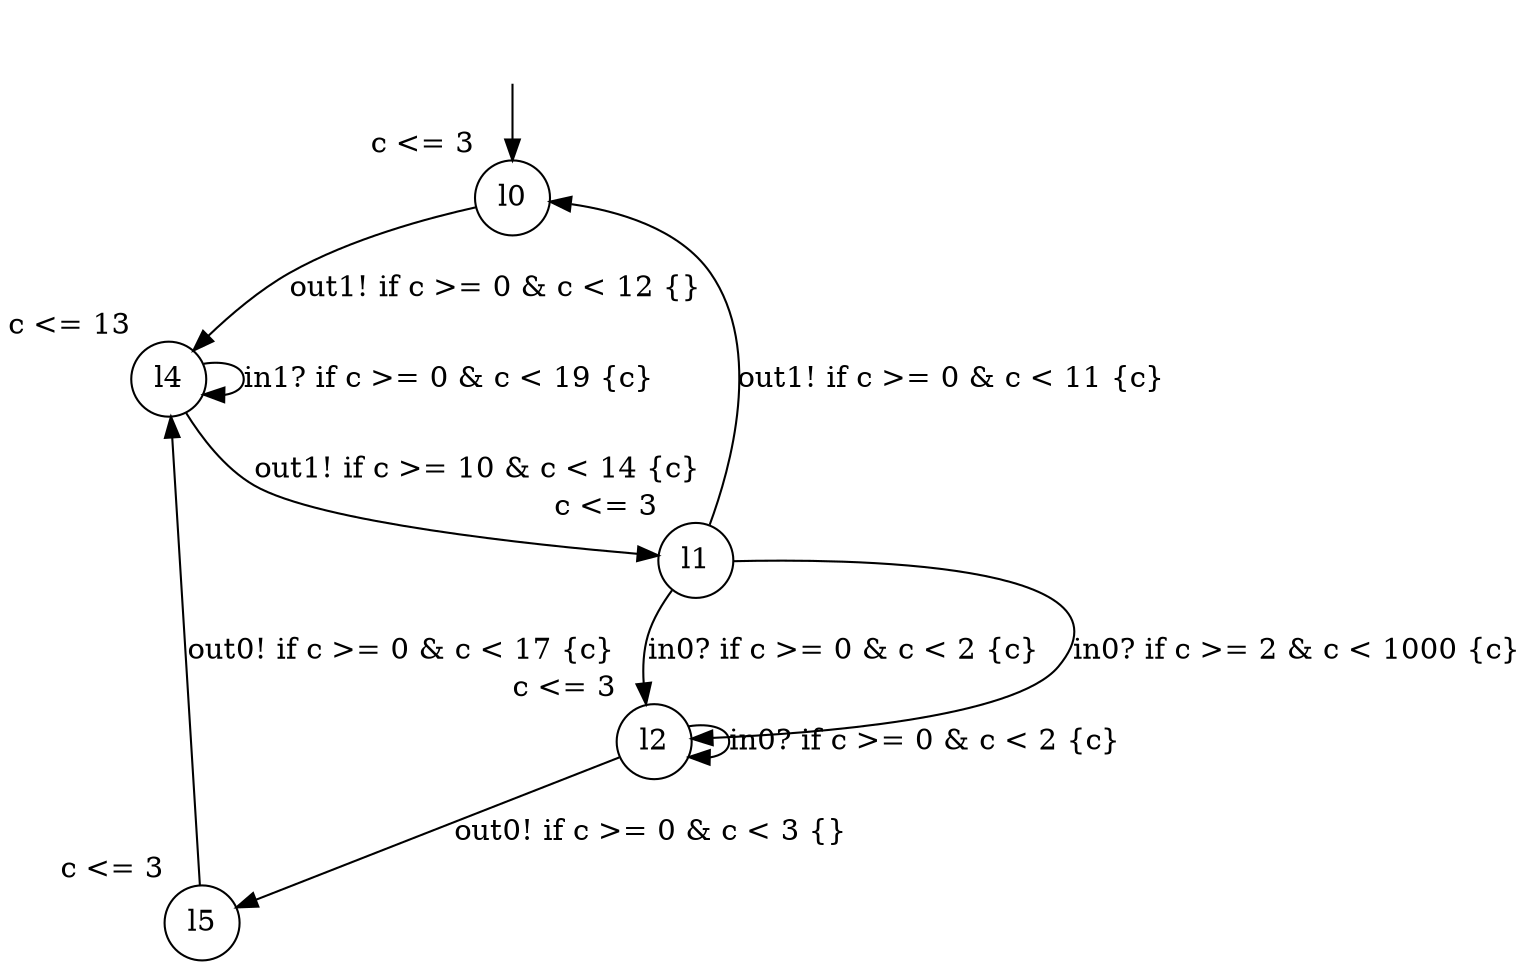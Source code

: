 digraph g {
__start0 [label="" shape="none"];
l0 [shape="circle" margin=0 label="l0", xlabel="c <= 3"];
l1 [shape="circle" margin=0 label="l1", xlabel="c <= 3"];
l2 [shape="circle" margin=0 label="l2", xlabel="c <= 3"];
l4 [shape="circle" margin=0 label="l4", xlabel="c <= 13"];
l5 [shape="circle" margin=0 label="l5", xlabel="c <= 3"];
l0 -> l4 [label="out1! if c >= 0 & c < 12 {} "];
l1 -> l2 [label="in0? if c >= 2 & c < 1000 {c} "];
l1 -> l0 [label="out1! if c >= 0 & c < 11 {c} "];
l1 -> l2 [label="in0? if c >= 0 & c < 2 {c} "];
l2 -> l5 [label="out0! if c >= 0 & c < 3 {} "];
l2 -> l2 [label="in0? if c >= 0 & c < 2 {c} "];
l4 -> l4 [label="in1? if c >= 0 & c < 19 {c} "];
l4 -> l1 [label="out1! if c >= 10 & c < 14 {c} "];
l5 -> l4 [label="out0! if c >= 0 & c < 17 {c} "];
__start0 -> l0;
}
